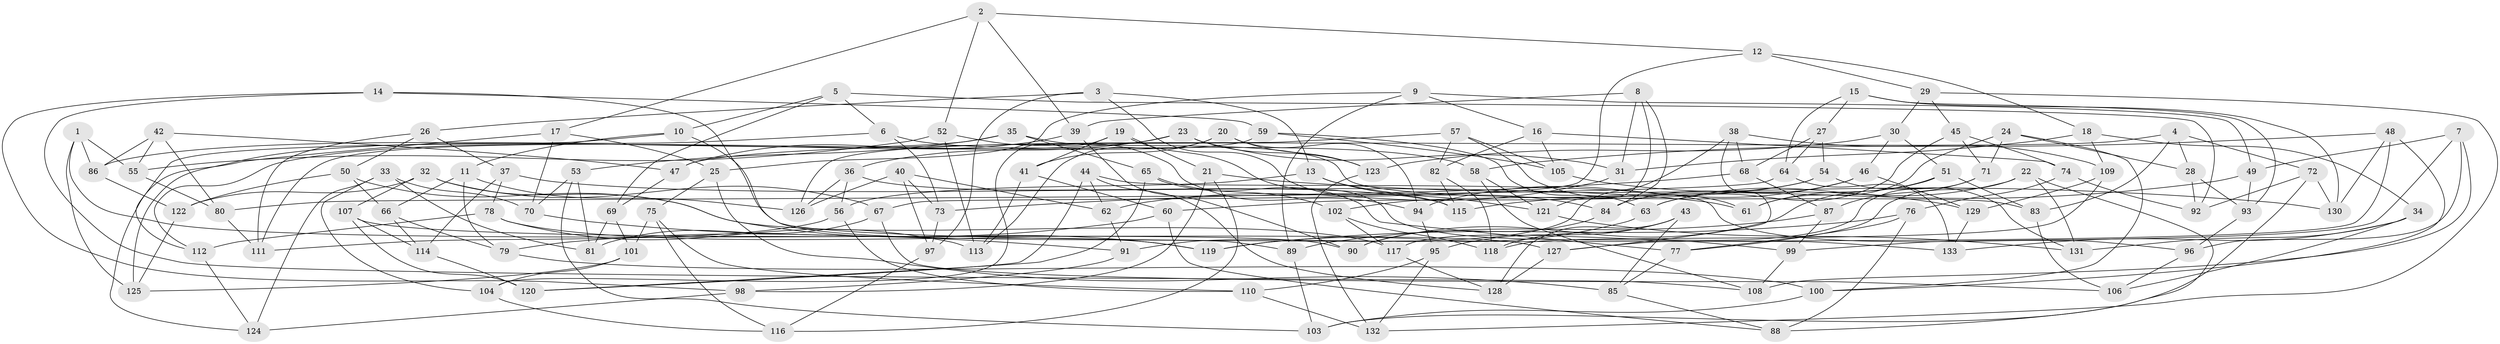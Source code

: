 // Generated by graph-tools (version 1.1) at 2025/37/03/09/25 02:37:59]
// undirected, 133 vertices, 266 edges
graph export_dot {
graph [start="1"]
  node [color=gray90,style=filled];
  1;
  2;
  3;
  4;
  5;
  6;
  7;
  8;
  9;
  10;
  11;
  12;
  13;
  14;
  15;
  16;
  17;
  18;
  19;
  20;
  21;
  22;
  23;
  24;
  25;
  26;
  27;
  28;
  29;
  30;
  31;
  32;
  33;
  34;
  35;
  36;
  37;
  38;
  39;
  40;
  41;
  42;
  43;
  44;
  45;
  46;
  47;
  48;
  49;
  50;
  51;
  52;
  53;
  54;
  55;
  56;
  57;
  58;
  59;
  60;
  61;
  62;
  63;
  64;
  65;
  66;
  67;
  68;
  69;
  70;
  71;
  72;
  73;
  74;
  75;
  76;
  77;
  78;
  79;
  80;
  81;
  82;
  83;
  84;
  85;
  86;
  87;
  88;
  89;
  90;
  91;
  92;
  93;
  94;
  95;
  96;
  97;
  98;
  99;
  100;
  101;
  102;
  103;
  104;
  105;
  106;
  107;
  108;
  109;
  110;
  111;
  112;
  113;
  114;
  115;
  116;
  117;
  118;
  119;
  120;
  121;
  122;
  123;
  124;
  125;
  126;
  127;
  128;
  129;
  130;
  131;
  132;
  133;
  1 -- 90;
  1 -- 86;
  1 -- 55;
  1 -- 125;
  2 -- 12;
  2 -- 52;
  2 -- 17;
  2 -- 39;
  3 -- 26;
  3 -- 115;
  3 -- 97;
  3 -- 13;
  4 -- 83;
  4 -- 47;
  4 -- 28;
  4 -- 72;
  5 -- 6;
  5 -- 10;
  5 -- 92;
  5 -- 69;
  6 -- 73;
  6 -- 58;
  6 -- 86;
  7 -- 96;
  7 -- 49;
  7 -- 108;
  7 -- 99;
  8 -- 84;
  8 -- 31;
  8 -- 121;
  8 -- 39;
  9 -- 49;
  9 -- 25;
  9 -- 89;
  9 -- 16;
  10 -- 124;
  10 -- 11;
  10 -- 133;
  11 -- 79;
  11 -- 66;
  11 -- 126;
  12 -- 67;
  12 -- 29;
  12 -- 18;
  13 -- 56;
  13 -- 84;
  13 -- 121;
  14 -- 98;
  14 -- 89;
  14 -- 59;
  14 -- 108;
  15 -- 64;
  15 -- 130;
  15 -- 93;
  15 -- 27;
  16 -- 82;
  16 -- 74;
  16 -- 105;
  17 -- 70;
  17 -- 112;
  17 -- 25;
  18 -- 31;
  18 -- 109;
  18 -- 34;
  19 -- 21;
  19 -- 99;
  19 -- 104;
  19 -- 41;
  20 -- 94;
  20 -- 123;
  20 -- 113;
  20 -- 41;
  21 -- 116;
  21 -- 130;
  21 -- 98;
  22 -- 131;
  22 -- 88;
  22 -- 77;
  22 -- 63;
  23 -- 36;
  23 -- 112;
  23 -- 123;
  23 -- 31;
  24 -- 61;
  24 -- 71;
  24 -- 28;
  24 -- 100;
  25 -- 85;
  25 -- 75;
  26 -- 37;
  26 -- 111;
  26 -- 50;
  27 -- 68;
  27 -- 54;
  27 -- 64;
  28 -- 92;
  28 -- 93;
  29 -- 132;
  29 -- 30;
  29 -- 45;
  30 -- 46;
  30 -- 123;
  30 -- 51;
  31 -- 62;
  32 -- 119;
  32 -- 67;
  32 -- 122;
  32 -- 107;
  33 -- 104;
  33 -- 81;
  33 -- 124;
  33 -- 70;
  34 -- 106;
  34 -- 131;
  34 -- 133;
  35 -- 53;
  35 -- 125;
  35 -- 83;
  35 -- 65;
  36 -- 115;
  36 -- 126;
  36 -- 56;
  37 -- 114;
  37 -- 61;
  37 -- 78;
  38 -- 91;
  38 -- 127;
  38 -- 109;
  38 -- 68;
  39 -- 47;
  39 -- 90;
  40 -- 97;
  40 -- 126;
  40 -- 62;
  40 -- 73;
  41 -- 60;
  41 -- 113;
  42 -- 80;
  42 -- 47;
  42 -- 86;
  42 -- 55;
  43 -- 118;
  43 -- 85;
  43 -- 95;
  43 -- 128;
  44 -- 96;
  44 -- 128;
  44 -- 120;
  44 -- 62;
  45 -- 71;
  45 -- 74;
  45 -- 63;
  46 -- 84;
  46 -- 129;
  46 -- 94;
  47 -- 69;
  48 -- 127;
  48 -- 58;
  48 -- 100;
  48 -- 130;
  49 -- 115;
  49 -- 93;
  50 -- 66;
  50 -- 122;
  50 -- 117;
  51 -- 90;
  51 -- 83;
  51 -- 61;
  52 -- 94;
  52 -- 55;
  52 -- 113;
  53 -- 70;
  53 -- 81;
  53 -- 103;
  54 -- 131;
  54 -- 102;
  54 -- 60;
  55 -- 80;
  56 -- 111;
  56 -- 110;
  57 -- 105;
  57 -- 82;
  57 -- 126;
  57 -- 61;
  58 -- 108;
  58 -- 121;
  59 -- 105;
  59 -- 111;
  59 -- 63;
  60 -- 79;
  60 -- 88;
  62 -- 91;
  63 -- 119;
  64 -- 80;
  64 -- 133;
  65 -- 77;
  65 -- 102;
  65 -- 120;
  66 -- 79;
  66 -- 114;
  67 -- 81;
  67 -- 106;
  68 -- 73;
  68 -- 87;
  69 -- 81;
  69 -- 101;
  70 -- 91;
  71 -- 87;
  71 -- 117;
  72 -- 103;
  72 -- 130;
  72 -- 92;
  73 -- 97;
  74 -- 92;
  74 -- 76;
  75 -- 116;
  75 -- 110;
  75 -- 101;
  76 -- 119;
  76 -- 88;
  76 -- 77;
  77 -- 85;
  78 -- 113;
  78 -- 119;
  78 -- 112;
  79 -- 100;
  80 -- 111;
  82 -- 118;
  82 -- 115;
  83 -- 106;
  84 -- 90;
  85 -- 88;
  86 -- 122;
  87 -- 99;
  87 -- 89;
  89 -- 103;
  91 -- 98;
  93 -- 96;
  94 -- 95;
  95 -- 110;
  95 -- 132;
  96 -- 106;
  97 -- 116;
  98 -- 124;
  99 -- 108;
  100 -- 103;
  101 -- 125;
  101 -- 104;
  102 -- 117;
  102 -- 118;
  104 -- 116;
  105 -- 129;
  107 -- 127;
  107 -- 120;
  107 -- 114;
  109 -- 129;
  109 -- 118;
  110 -- 132;
  112 -- 124;
  114 -- 120;
  117 -- 128;
  121 -- 131;
  122 -- 125;
  123 -- 132;
  127 -- 128;
  129 -- 133;
}
